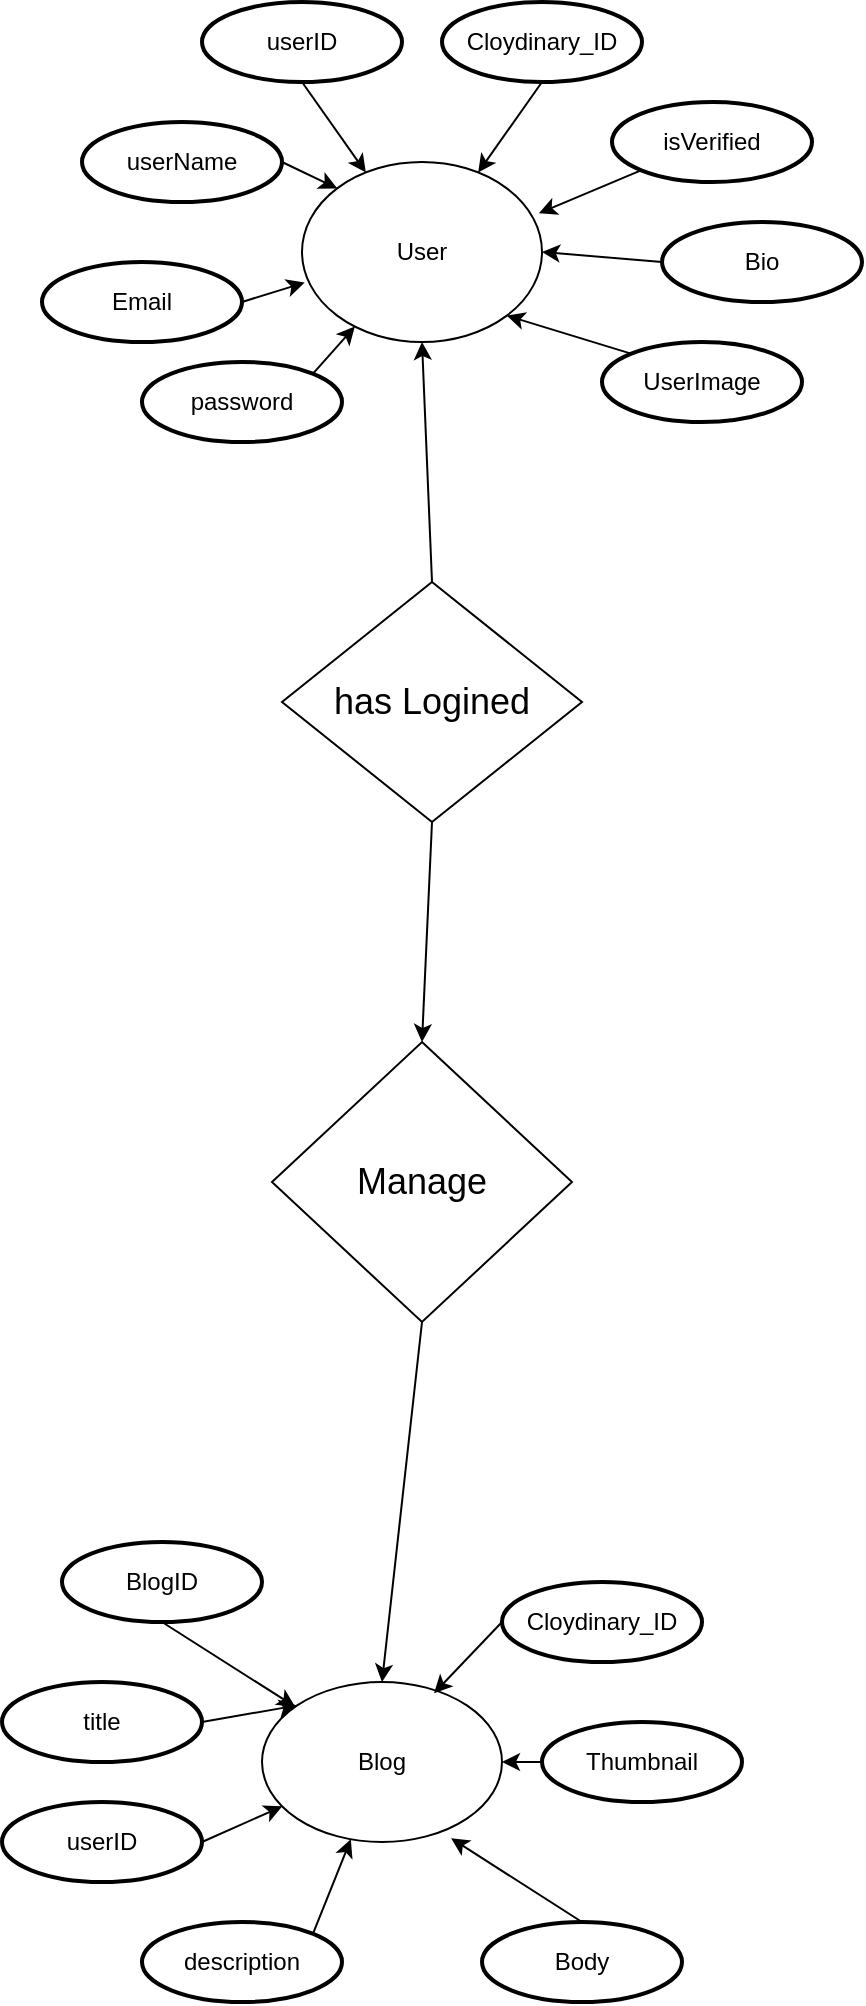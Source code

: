 <mxfile>
    <diagram id="7qOjYY5CLl67ESXNY5Wb" name="Page-1">
        <mxGraphModel dx="2377" dy="1669" grid="1" gridSize="10" guides="1" tooltips="1" connect="1" arrows="1" fold="1" page="1" pageScale="1" pageWidth="850" pageHeight="1100" math="0" shadow="0">
            <root>
                <mxCell id="0"/>
                <mxCell id="1" parent="0"/>
                <mxCell id="131" style="edgeStyle=none;html=1;exitX=0.5;exitY=0;exitDx=0;exitDy=0;fontSize=18;entryX=0.5;entryY=1;entryDx=0;entryDy=0;" edge="1" parent="1" source="44" target="153">
                    <mxGeometry relative="1" as="geometry">
                        <mxPoint x="530" y="220" as="targetPoint"/>
                    </mxGeometry>
                </mxCell>
                <mxCell id="170" style="edgeStyle=none;html=1;exitX=0.5;exitY=1;exitDx=0;exitDy=0;entryX=0.5;entryY=0;entryDx=0;entryDy=0;fontSize=18;" edge="1" parent="1" source="44" target="132">
                    <mxGeometry relative="1" as="geometry"/>
                </mxCell>
                <mxCell id="44" value="has Logined" style="rhombus;whiteSpace=wrap;html=1;fontSize=18;" vertex="1" parent="1">
                    <mxGeometry x="460" y="310" width="150" height="120" as="geometry"/>
                </mxCell>
                <mxCell id="60" style="edgeStyle=none;html=1;exitX=0.5;exitY=1;exitDx=0;exitDy=0;exitPerimeter=0;fontSize=18;" edge="1" source="61" target="62" parent="1">
                    <mxGeometry relative="1" as="geometry"/>
                </mxCell>
                <mxCell id="61" value="BlogID" style="strokeWidth=2;html=1;shape=mxgraph.flowchart.start_1;whiteSpace=wrap;" vertex="1" parent="1">
                    <mxGeometry x="350" y="790" width="100" height="40" as="geometry"/>
                </mxCell>
                <mxCell id="62" value="Blog" style="ellipse;whiteSpace=wrap;html=1;" vertex="1" parent="1">
                    <mxGeometry x="450" y="860" width="120" height="80" as="geometry"/>
                </mxCell>
                <mxCell id="63" style="edgeStyle=none;html=1;exitX=1;exitY=0.5;exitDx=0;exitDy=0;exitPerimeter=0;entryX=0;entryY=0;entryDx=0;entryDy=0;fontSize=18;" edge="1" source="64" target="62" parent="1">
                    <mxGeometry relative="1" as="geometry"/>
                </mxCell>
                <mxCell id="64" value="title" style="strokeWidth=2;html=1;shape=mxgraph.flowchart.start_1;whiteSpace=wrap;" vertex="1" parent="1">
                    <mxGeometry x="320" y="860" width="100" height="40" as="geometry"/>
                </mxCell>
                <mxCell id="65" style="edgeStyle=none;html=1;exitX=0.855;exitY=0.145;exitDx=0;exitDy=0;exitPerimeter=0;fontSize=18;" edge="1" source="66" target="62" parent="1">
                    <mxGeometry relative="1" as="geometry"/>
                </mxCell>
                <mxCell id="66" value="description" style="strokeWidth=2;html=1;shape=mxgraph.flowchart.start_1;whiteSpace=wrap;" vertex="1" parent="1">
                    <mxGeometry x="390" y="980" width="100" height="40" as="geometry"/>
                </mxCell>
                <mxCell id="67" style="edgeStyle=none;html=1;exitX=0.5;exitY=0;exitDx=0;exitDy=0;exitPerimeter=0;entryX=0.788;entryY=0.977;entryDx=0;entryDy=0;fontSize=18;entryPerimeter=0;" edge="1" source="68" target="62" parent="1">
                    <mxGeometry relative="1" as="geometry"/>
                </mxCell>
                <mxCell id="68" value="Body" style="strokeWidth=2;html=1;shape=mxgraph.flowchart.start_1;whiteSpace=wrap;" vertex="1" parent="1">
                    <mxGeometry x="560" y="980" width="100" height="40" as="geometry"/>
                </mxCell>
                <mxCell id="69" style="edgeStyle=none;html=1;exitX=0;exitY=0.5;exitDx=0;exitDy=0;exitPerimeter=0;entryX=1;entryY=0.5;entryDx=0;entryDy=0;fontSize=18;" edge="1" source="70" target="62" parent="1">
                    <mxGeometry relative="1" as="geometry"/>
                </mxCell>
                <mxCell id="70" value="Thumbnail" style="strokeWidth=2;html=1;shape=mxgraph.flowchart.start_1;whiteSpace=wrap;" vertex="1" parent="1">
                    <mxGeometry x="590" y="880" width="100" height="40" as="geometry"/>
                </mxCell>
                <mxCell id="71" style="edgeStyle=none;html=1;exitX=0;exitY=0.5;exitDx=0;exitDy=0;exitPerimeter=0;entryX=0.717;entryY=0.07;entryDx=0;entryDy=0;entryPerimeter=0;fontSize=18;" edge="1" source="72" target="62" parent="1">
                    <mxGeometry relative="1" as="geometry"/>
                </mxCell>
                <mxCell id="72" value="Cloydinary_ID" style="strokeWidth=2;html=1;shape=mxgraph.flowchart.start_1;whiteSpace=wrap;" vertex="1" parent="1">
                    <mxGeometry x="570" y="810" width="100" height="40" as="geometry"/>
                </mxCell>
                <mxCell id="73" style="edgeStyle=none;html=1;exitX=1;exitY=0.5;exitDx=0;exitDy=0;exitPerimeter=0;fontSize=18;" edge="1" source="74" target="62" parent="1">
                    <mxGeometry relative="1" as="geometry"/>
                </mxCell>
                <mxCell id="74" value="userID" style="strokeWidth=2;html=1;shape=mxgraph.flowchart.start_1;whiteSpace=wrap;" vertex="1" parent="1">
                    <mxGeometry x="320" y="920" width="100" height="40" as="geometry"/>
                </mxCell>
                <mxCell id="169" style="edgeStyle=none;html=1;exitX=0.5;exitY=1;exitDx=0;exitDy=0;entryX=0.5;entryY=0;entryDx=0;entryDy=0;fontSize=18;" edge="1" parent="1" source="132" target="62">
                    <mxGeometry relative="1" as="geometry"/>
                </mxCell>
                <mxCell id="132" value="Manage" style="rhombus;whiteSpace=wrap;html=1;fontSize=18;" vertex="1" parent="1">
                    <mxGeometry x="455" y="540" width="150" height="140" as="geometry"/>
                </mxCell>
                <mxCell id="151" style="edgeStyle=none;html=1;exitX=0.5;exitY=1;exitDx=0;exitDy=0;exitPerimeter=0;fontSize=18;" edge="1" source="152" target="153" parent="1">
                    <mxGeometry relative="1" as="geometry"/>
                </mxCell>
                <mxCell id="152" value="userID" style="strokeWidth=2;html=1;shape=mxgraph.flowchart.start_1;whiteSpace=wrap;" vertex="1" parent="1">
                    <mxGeometry x="420" y="20" width="100" height="40" as="geometry"/>
                </mxCell>
                <mxCell id="153" value="User" style="ellipse;whiteSpace=wrap;html=1;" vertex="1" parent="1">
                    <mxGeometry x="470" y="100" width="120" height="90" as="geometry"/>
                </mxCell>
                <mxCell id="154" style="edgeStyle=none;html=1;exitX=1;exitY=0.5;exitDx=0;exitDy=0;exitPerimeter=0;entryX=0;entryY=0;entryDx=0;entryDy=0;fontSize=18;" edge="1" source="155" target="153" parent="1">
                    <mxGeometry relative="1" as="geometry"/>
                </mxCell>
                <mxCell id="155" value="userName" style="strokeWidth=2;html=1;shape=mxgraph.flowchart.start_1;whiteSpace=wrap;" vertex="1" parent="1">
                    <mxGeometry x="360" y="80" width="100" height="40" as="geometry"/>
                </mxCell>
                <mxCell id="156" style="edgeStyle=none;html=1;exitX=1;exitY=0.5;exitDx=0;exitDy=0;exitPerimeter=0;entryX=0.011;entryY=0.67;entryDx=0;entryDy=0;entryPerimeter=0;fontSize=18;" edge="1" source="157" target="153" parent="1">
                    <mxGeometry relative="1" as="geometry"/>
                </mxCell>
                <mxCell id="157" value="Email" style="strokeWidth=2;html=1;shape=mxgraph.flowchart.start_1;whiteSpace=wrap;" vertex="1" parent="1">
                    <mxGeometry x="340" y="150" width="100" height="40" as="geometry"/>
                </mxCell>
                <mxCell id="158" style="edgeStyle=none;html=1;exitX=0.855;exitY=0.145;exitDx=0;exitDy=0;exitPerimeter=0;fontSize=18;" edge="1" source="159" target="153" parent="1">
                    <mxGeometry relative="1" as="geometry"/>
                </mxCell>
                <mxCell id="159" value="password" style="strokeWidth=2;html=1;shape=mxgraph.flowchart.start_1;whiteSpace=wrap;" vertex="1" parent="1">
                    <mxGeometry x="390" y="200" width="100" height="40" as="geometry"/>
                </mxCell>
                <mxCell id="160" style="edgeStyle=none;html=1;exitX=0.145;exitY=0.145;exitDx=0;exitDy=0;exitPerimeter=0;entryX=1;entryY=1;entryDx=0;entryDy=0;fontSize=18;" edge="1" source="161" target="153" parent="1">
                    <mxGeometry relative="1" as="geometry"/>
                </mxCell>
                <mxCell id="161" value="UserImage" style="strokeWidth=2;html=1;shape=mxgraph.flowchart.start_1;whiteSpace=wrap;" vertex="1" parent="1">
                    <mxGeometry x="620" y="190" width="100" height="40" as="geometry"/>
                </mxCell>
                <mxCell id="162" style="edgeStyle=none;html=1;exitX=0.5;exitY=0;exitDx=0;exitDy=0;exitPerimeter=0;fontSize=18;" edge="1" source="164" parent="1">
                    <mxGeometry relative="1" as="geometry">
                        <mxPoint x="690" y="160" as="targetPoint"/>
                    </mxGeometry>
                </mxCell>
                <mxCell id="163" style="edgeStyle=none;html=1;exitX=0;exitY=0.5;exitDx=0;exitDy=0;exitPerimeter=0;entryX=1;entryY=0.5;entryDx=0;entryDy=0;fontSize=18;" edge="1" source="164" target="153" parent="1">
                    <mxGeometry relative="1" as="geometry"/>
                </mxCell>
                <mxCell id="164" value="Bio" style="strokeWidth=2;html=1;shape=mxgraph.flowchart.start_1;whiteSpace=wrap;" vertex="1" parent="1">
                    <mxGeometry x="650" y="130" width="100" height="40" as="geometry"/>
                </mxCell>
                <mxCell id="165" style="edgeStyle=none;html=1;exitX=0.145;exitY=0.855;exitDx=0;exitDy=0;exitPerimeter=0;entryX=0.987;entryY=0.285;entryDx=0;entryDy=0;entryPerimeter=0;fontSize=18;" edge="1" source="166" target="153" parent="1">
                    <mxGeometry relative="1" as="geometry"/>
                </mxCell>
                <mxCell id="166" value="isVerified" style="strokeWidth=2;html=1;shape=mxgraph.flowchart.start_1;whiteSpace=wrap;" vertex="1" parent="1">
                    <mxGeometry x="625" y="70" width="100" height="40" as="geometry"/>
                </mxCell>
                <mxCell id="167" style="edgeStyle=none;html=1;exitX=0.5;exitY=1;exitDx=0;exitDy=0;exitPerimeter=0;fontSize=18;" edge="1" source="168" target="153" parent="1">
                    <mxGeometry relative="1" as="geometry"/>
                </mxCell>
                <mxCell id="168" value="Cloydinary_ID" style="strokeWidth=2;html=1;shape=mxgraph.flowchart.start_1;whiteSpace=wrap;" vertex="1" parent="1">
                    <mxGeometry x="540" y="20" width="100" height="40" as="geometry"/>
                </mxCell>
            </root>
        </mxGraphModel>
    </diagram>
</mxfile>